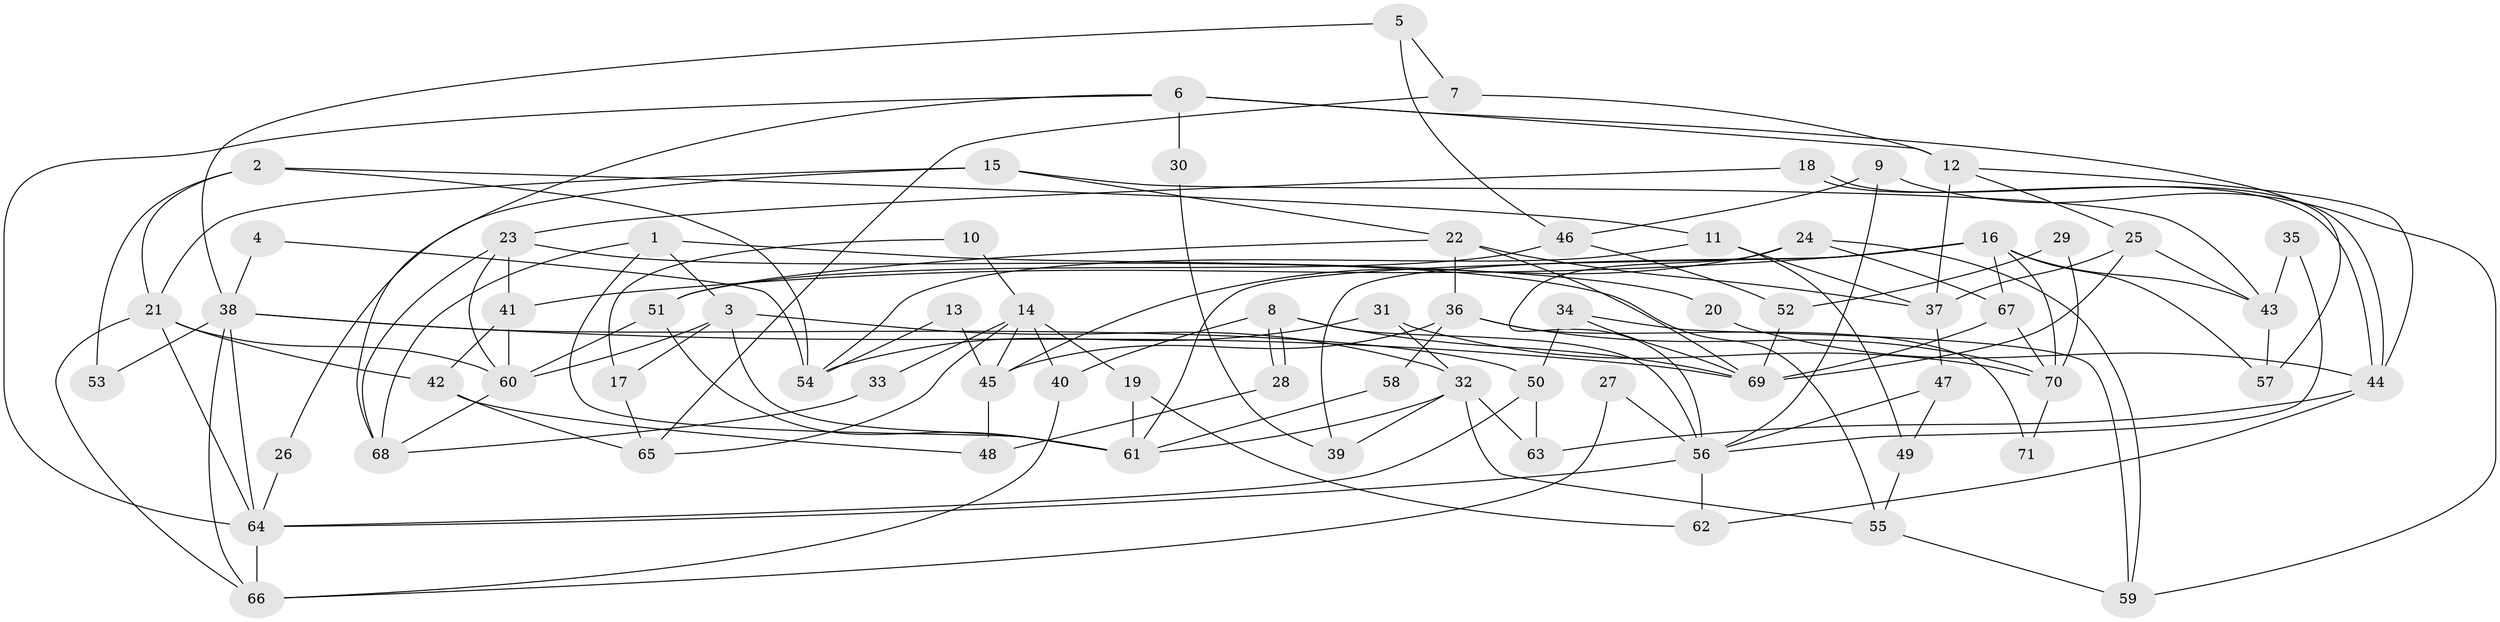 // Generated by graph-tools (version 1.1) at 2025/36/03/09/25 02:36:06]
// undirected, 71 vertices, 142 edges
graph export_dot {
graph [start="1"]
  node [color=gray90,style=filled];
  1;
  2;
  3;
  4;
  5;
  6;
  7;
  8;
  9;
  10;
  11;
  12;
  13;
  14;
  15;
  16;
  17;
  18;
  19;
  20;
  21;
  22;
  23;
  24;
  25;
  26;
  27;
  28;
  29;
  30;
  31;
  32;
  33;
  34;
  35;
  36;
  37;
  38;
  39;
  40;
  41;
  42;
  43;
  44;
  45;
  46;
  47;
  48;
  49;
  50;
  51;
  52;
  53;
  54;
  55;
  56;
  57;
  58;
  59;
  60;
  61;
  62;
  63;
  64;
  65;
  66;
  67;
  68;
  69;
  70;
  71;
  1 -- 3;
  1 -- 68;
  1 -- 20;
  1 -- 61;
  2 -- 54;
  2 -- 21;
  2 -- 11;
  2 -- 53;
  3 -- 60;
  3 -- 61;
  3 -- 17;
  3 -- 32;
  4 -- 38;
  4 -- 54;
  5 -- 46;
  5 -- 38;
  5 -- 7;
  6 -- 12;
  6 -- 64;
  6 -- 30;
  6 -- 57;
  6 -- 68;
  7 -- 12;
  7 -- 65;
  8 -- 28;
  8 -- 28;
  8 -- 69;
  8 -- 40;
  8 -- 56;
  9 -- 59;
  9 -- 56;
  9 -- 46;
  10 -- 17;
  10 -- 14;
  11 -- 37;
  11 -- 49;
  11 -- 54;
  12 -- 25;
  12 -- 37;
  12 -- 44;
  13 -- 45;
  13 -- 54;
  14 -- 40;
  14 -- 65;
  14 -- 19;
  14 -- 33;
  14 -- 45;
  15 -- 43;
  15 -- 22;
  15 -- 21;
  15 -- 26;
  16 -- 61;
  16 -- 43;
  16 -- 39;
  16 -- 41;
  16 -- 57;
  16 -- 67;
  16 -- 70;
  17 -- 65;
  18 -- 23;
  18 -- 44;
  18 -- 44;
  19 -- 61;
  19 -- 62;
  20 -- 44;
  21 -- 64;
  21 -- 42;
  21 -- 60;
  21 -- 66;
  22 -- 51;
  22 -- 69;
  22 -- 36;
  22 -- 37;
  23 -- 68;
  23 -- 41;
  23 -- 55;
  23 -- 60;
  24 -- 56;
  24 -- 45;
  24 -- 59;
  24 -- 67;
  25 -- 69;
  25 -- 37;
  25 -- 43;
  26 -- 64;
  27 -- 66;
  27 -- 56;
  28 -- 48;
  29 -- 52;
  29 -- 70;
  30 -- 39;
  31 -- 70;
  31 -- 32;
  31 -- 54;
  32 -- 63;
  32 -- 39;
  32 -- 55;
  32 -- 61;
  33 -- 68;
  34 -- 59;
  34 -- 69;
  34 -- 50;
  35 -- 56;
  35 -- 43;
  36 -- 70;
  36 -- 45;
  36 -- 58;
  36 -- 71;
  37 -- 47;
  38 -- 50;
  38 -- 64;
  38 -- 53;
  38 -- 66;
  38 -- 69;
  40 -- 66;
  41 -- 60;
  41 -- 42;
  42 -- 48;
  42 -- 65;
  43 -- 57;
  44 -- 62;
  44 -- 63;
  45 -- 48;
  46 -- 51;
  46 -- 52;
  47 -- 49;
  47 -- 56;
  49 -- 55;
  50 -- 64;
  50 -- 63;
  51 -- 61;
  51 -- 60;
  52 -- 69;
  55 -- 59;
  56 -- 62;
  56 -- 64;
  58 -- 61;
  60 -- 68;
  64 -- 66;
  67 -- 69;
  67 -- 70;
  70 -- 71;
}
